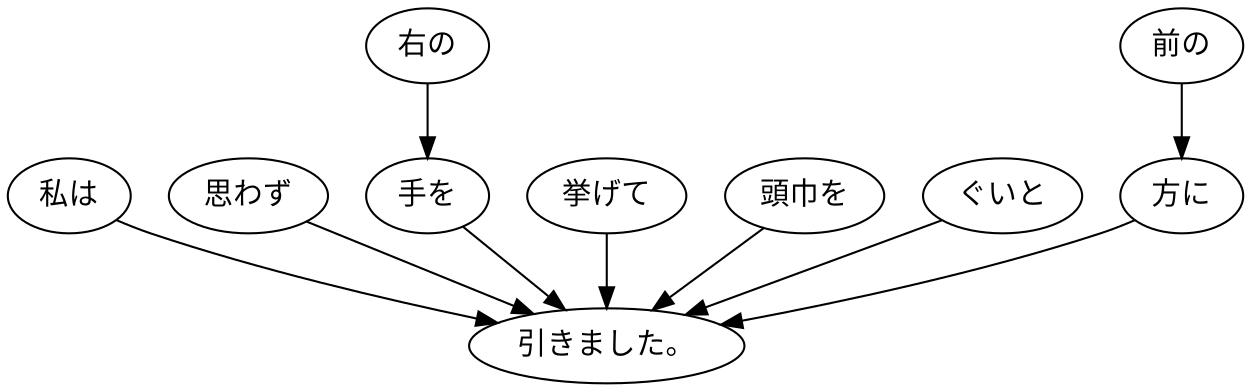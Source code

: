 digraph graph8113 {
	node0 [label="私は"];
	node1 [label="思わず"];
	node2 [label="右の"];
	node3 [label="手を"];
	node4 [label="挙げて"];
	node5 [label="頭巾を"];
	node6 [label="ぐいと"];
	node7 [label="前の"];
	node8 [label="方に"];
	node9 [label="引きました。"];
	node0 -> node9;
	node1 -> node9;
	node2 -> node3;
	node3 -> node9;
	node4 -> node9;
	node5 -> node9;
	node6 -> node9;
	node7 -> node8;
	node8 -> node9;
}

